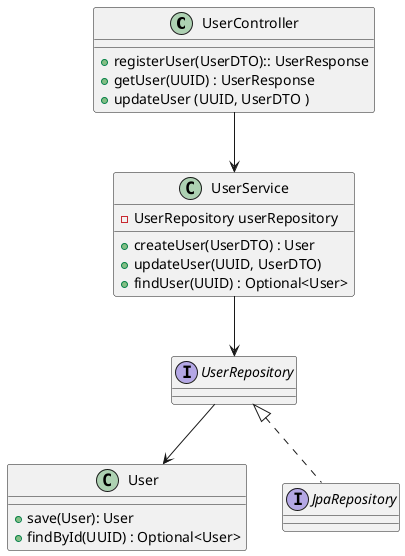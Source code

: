 @startuml
class UserController{
+ registerUser(UserDTO):: UserResponse
+ getUser(UUID) : UserResponse
+ updateUser (UUID, UserDTO )
}

class UserService{
- UserRepository userRepository

+createUser(UserDTO) : User
+updateUser(UUID, UserDTO)
+findUser(UUID) : Optional<User>
}

class User {
+save(User): User
+findById(UUID) : Optional<User>
}

interface UserRepository
interface JpaRepository

UserController --> UserService
UserService --> UserRepository
UserRepository --> User
UserRepository <|.. JpaRepository


@enduml